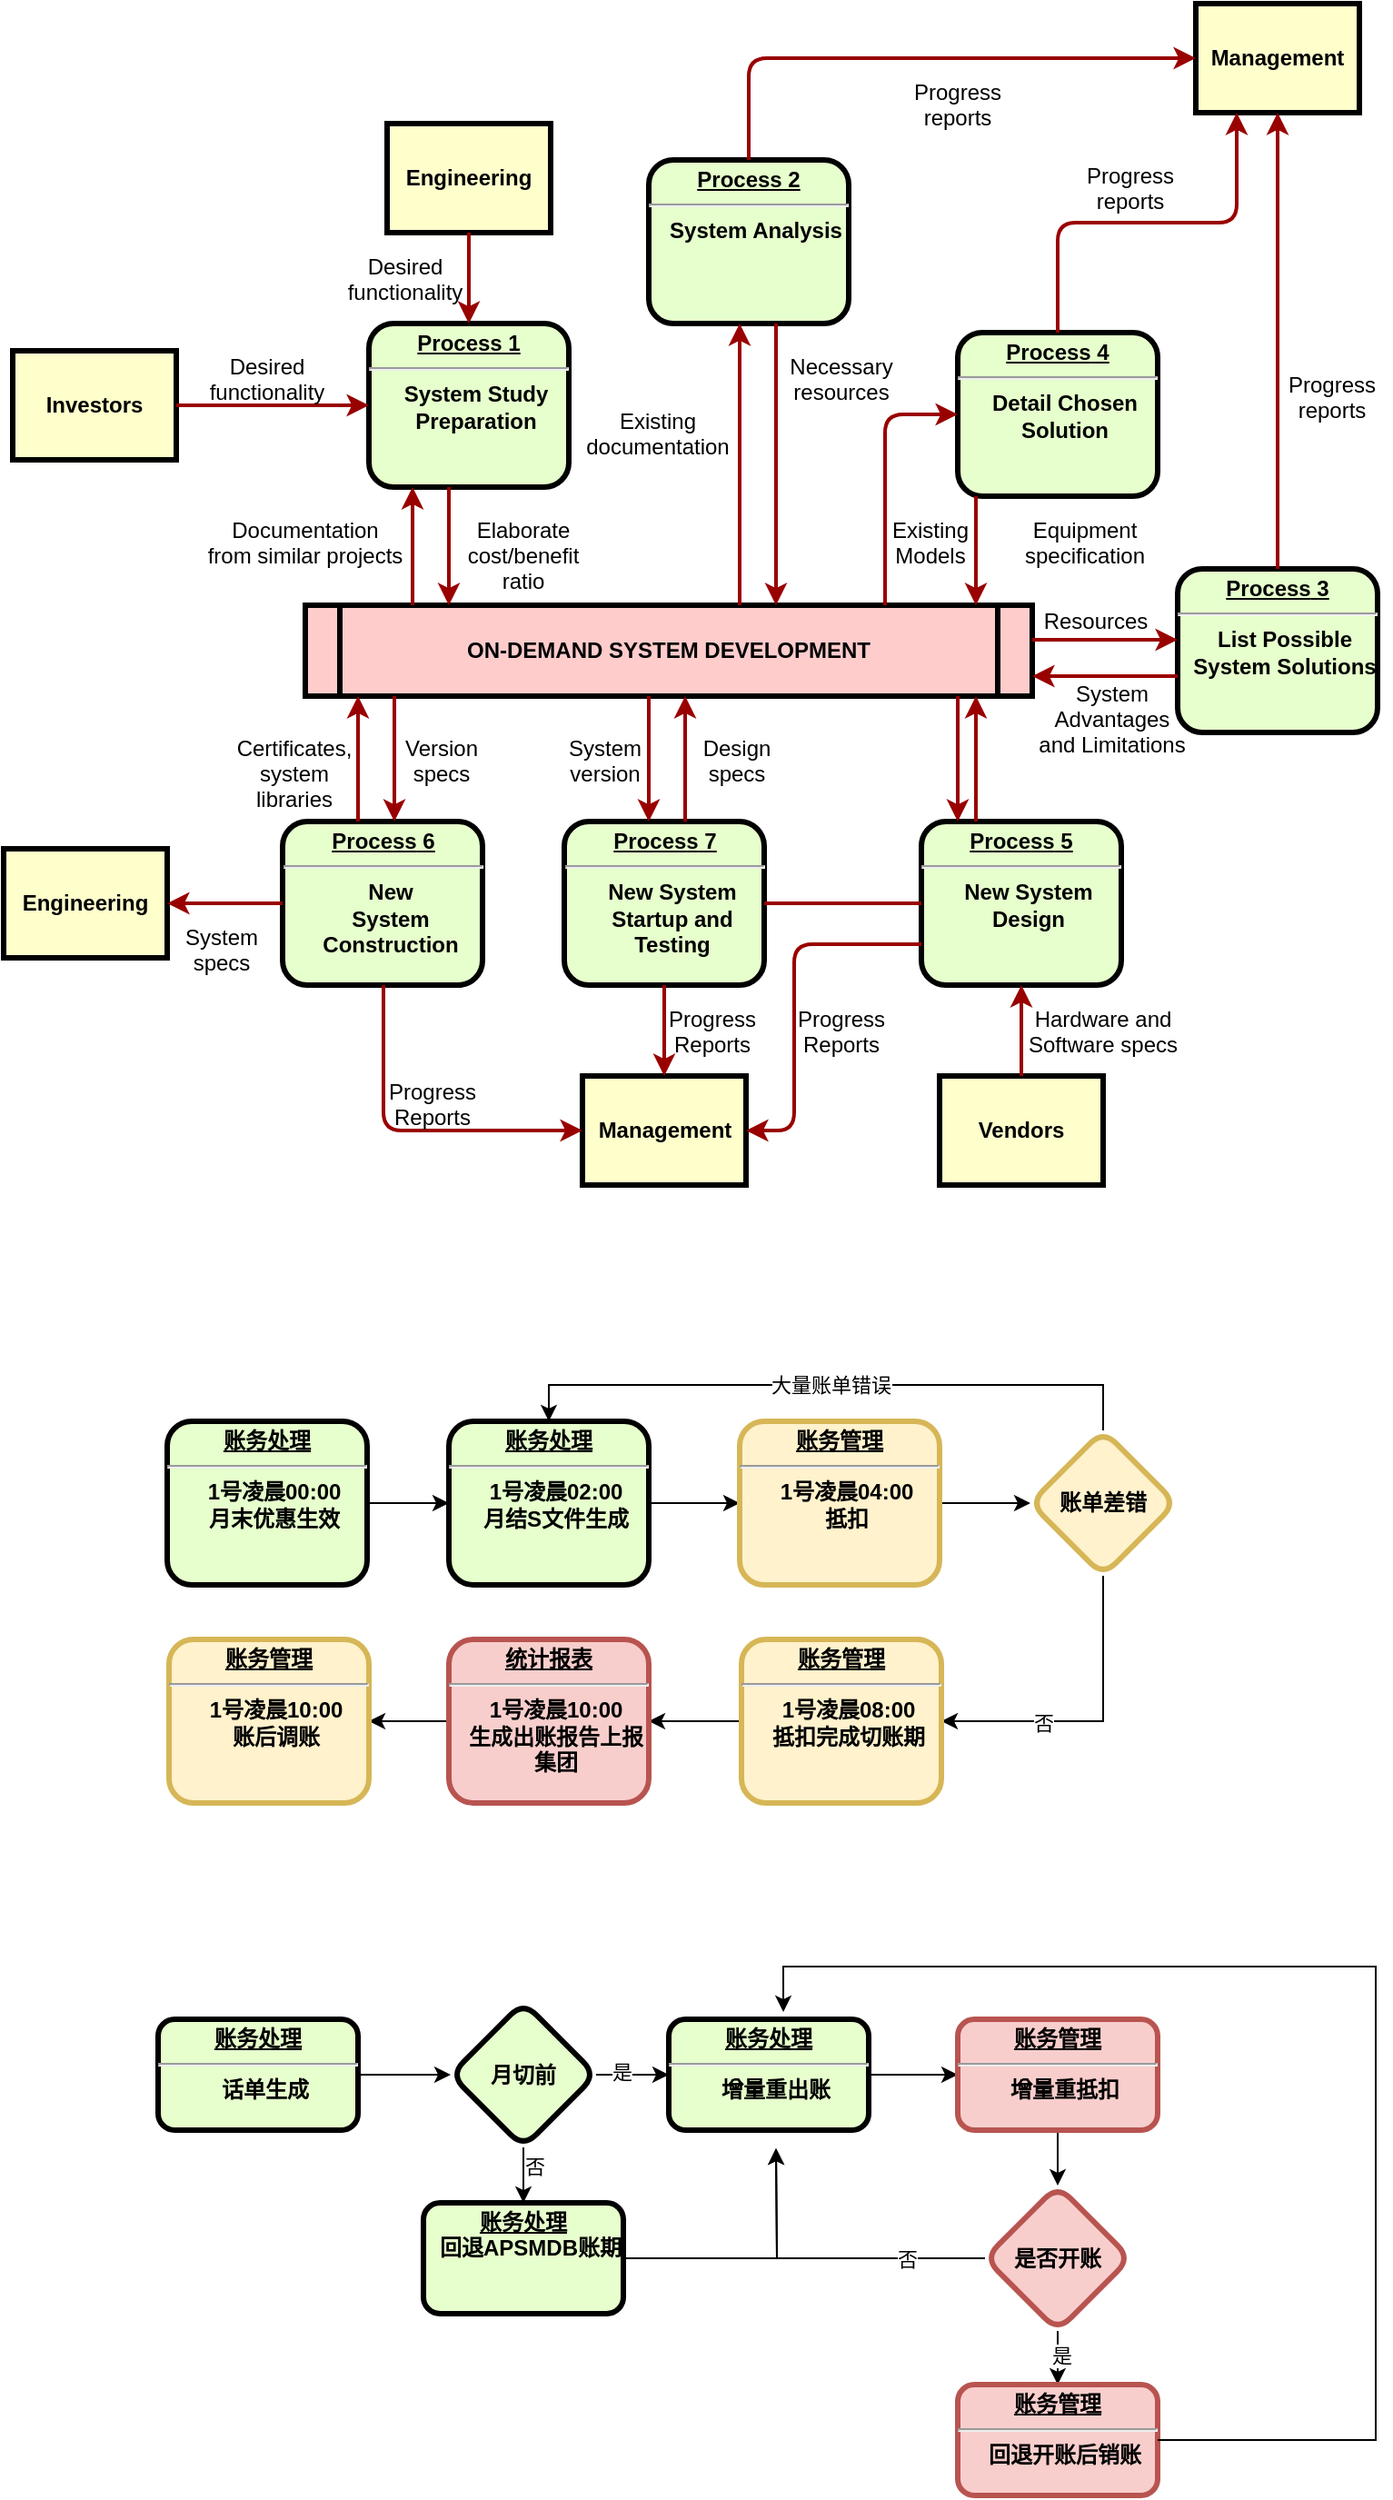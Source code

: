 <mxfile version="28.2.4">
  <diagram name="Page-1" id="c7558073-3199-34d8-9f00-42111426c3f3">
    <mxGraphModel dx="1018" dy="575" grid="1" gridSize="10" guides="1" tooltips="1" connect="1" arrows="1" fold="1" page="1" pageScale="1" pageWidth="826" pageHeight="1169" background="none" math="0" shadow="0">
      <root>
        <mxCell id="0" />
        <mxCell id="1" parent="0" />
        <mxCell id="2" value="&lt;p style=&quot;margin: 0px; margin-top: 4px; text-align: center; text-decoration: underline;&quot;&gt;&lt;strong&gt;Process 1&lt;br /&gt;&lt;/strong&gt;&lt;/p&gt;&lt;hr /&gt;&lt;p style=&quot;margin: 0px; margin-left: 8px;&quot;&gt;System Study&lt;/p&gt;&lt;p style=&quot;margin: 0px; margin-left: 8px;&quot;&gt;Preparation&lt;/p&gt;" style="verticalAlign=middle;align=center;overflow=fill;fontSize=12;fontFamily=Helvetica;html=1;rounded=1;fontStyle=1;strokeWidth=3;fillColor=#E6FFCC" parent="1" vertex="1">
          <mxGeometry x="236" y="236" width="110" height="90" as="geometry" />
        </mxCell>
        <mxCell id="3" value="Engineering" style="whiteSpace=wrap;align=center;verticalAlign=middle;fontStyle=1;strokeWidth=3;fillColor=#FFFFCC" parent="1" vertex="1">
          <mxGeometry x="246" y="126" width="90" height="60" as="geometry" />
        </mxCell>
        <mxCell id="4" value="Investors" style="whiteSpace=wrap;align=center;verticalAlign=middle;fontStyle=1;strokeWidth=3;fillColor=#FFFFCC" parent="1" vertex="1">
          <mxGeometry x="40" y="251" width="90" height="60" as="geometry" />
        </mxCell>
        <mxCell id="5" value="ON-DEMAND SYSTEM DEVELOPMENT" style="shape=process;whiteSpace=wrap;align=center;verticalAlign=middle;size=0.048;fontStyle=1;strokeWidth=3;fillColor=#FFCCCC" parent="1" vertex="1">
          <mxGeometry x="201.0" y="391" width="400" height="50" as="geometry" />
        </mxCell>
        <mxCell id="6" value="&lt;p style=&quot;margin: 0px; margin-top: 4px; text-align: center; text-decoration: underline;&quot;&gt;&lt;strong&gt;Process 2&lt;br /&gt;&lt;/strong&gt;&lt;/p&gt;&lt;hr /&gt;&lt;p style=&quot;margin: 0px; margin-left: 8px;&quot;&gt;System Analysis&lt;/p&gt;" style="verticalAlign=middle;align=center;overflow=fill;fontSize=12;fontFamily=Helvetica;html=1;rounded=1;fontStyle=1;strokeWidth=3;fillColor=#E6FFCC" parent="1" vertex="1">
          <mxGeometry x="390" y="146" width="110" height="90" as="geometry" />
        </mxCell>
        <mxCell id="7" value="&lt;p style=&quot;margin: 0px; margin-top: 4px; text-align: center; text-decoration: underline;&quot;&gt;&lt;strong&gt;&lt;strong&gt;Process&lt;/strong&gt; 3&lt;br /&gt;&lt;/strong&gt;&lt;/p&gt;&lt;hr /&gt;&lt;p style=&quot;margin: 0px; margin-left: 8px;&quot;&gt;List Possible&lt;/p&gt;&lt;p style=&quot;margin: 0px; margin-left: 8px;&quot;&gt;System Solutions&lt;/p&gt;" style="verticalAlign=middle;align=center;overflow=fill;fontSize=12;fontFamily=Helvetica;html=1;rounded=1;fontStyle=1;strokeWidth=3;fillColor=#E6FFCC" parent="1" vertex="1">
          <mxGeometry x="681" y="371" width="110" height="90" as="geometry" />
        </mxCell>
        <mxCell id="8" value="&lt;p style=&quot;margin: 0px; margin-top: 4px; text-align: center; text-decoration: underline;&quot;&gt;&lt;strong&gt;&lt;strong&gt;Process&lt;/strong&gt; 4&lt;br /&gt;&lt;/strong&gt;&lt;/p&gt;&lt;hr /&gt;&lt;p style=&quot;margin: 0px; margin-left: 8px;&quot;&gt;Detail Chosen&lt;/p&gt;&lt;p style=&quot;margin: 0px; margin-left: 8px;&quot;&gt;Solution&lt;/p&gt;" style="verticalAlign=middle;align=center;overflow=fill;fontSize=12;fontFamily=Helvetica;html=1;rounded=1;fontStyle=1;strokeWidth=3;fillColor=#E6FFCC" parent="1" vertex="1">
          <mxGeometry x="560" y="241" width="110" height="90" as="geometry" />
        </mxCell>
        <mxCell id="9" value="&lt;p style=&quot;margin: 0px; margin-top: 4px; text-align: center; text-decoration: underline;&quot;&gt;&lt;strong&gt;&lt;strong&gt;Process&lt;/strong&gt; 5&lt;br /&gt;&lt;/strong&gt;&lt;/p&gt;&lt;hr /&gt;&lt;p style=&quot;margin: 0px; margin-left: 8px;&quot;&gt;New System&lt;/p&gt;&lt;p style=&quot;margin: 0px; margin-left: 8px;&quot;&gt;Design&lt;/p&gt;" style="verticalAlign=middle;align=center;overflow=fill;fontSize=12;fontFamily=Helvetica;html=1;rounded=1;fontStyle=1;strokeWidth=3;fillColor=#E6FFCC" parent="1" vertex="1">
          <mxGeometry x="540" y="510" width="110" height="90" as="geometry" />
        </mxCell>
        <mxCell id="10" value="&lt;p style=&quot;margin: 0px; margin-top: 4px; text-align: center; text-decoration: underline;&quot;&gt;&lt;strong&gt;&lt;strong&gt;Process&lt;/strong&gt; 6&lt;br /&gt;&lt;/strong&gt;&lt;/p&gt;&lt;hr /&gt;&lt;p style=&quot;margin: 0px; margin-left: 8px;&quot;&gt;New&lt;/p&gt;&lt;p style=&quot;margin: 0px; margin-left: 8px;&quot;&gt;System&lt;/p&gt;&lt;p style=&quot;margin: 0px; margin-left: 8px;&quot;&gt;Construction&lt;/p&gt;" style="verticalAlign=middle;align=center;overflow=fill;fontSize=12;fontFamily=Helvetica;html=1;rounded=1;fontStyle=1;strokeWidth=3;fillColor=#E6FFCC" parent="1" vertex="1">
          <mxGeometry x="188.5" y="510" width="110" height="90" as="geometry" />
        </mxCell>
        <mxCell id="12" value="Management" style="whiteSpace=wrap;align=center;verticalAlign=middle;fontStyle=1;strokeWidth=3;fillColor=#FFFFCC" parent="1" vertex="1">
          <mxGeometry x="691" y="60.0" width="90" height="60" as="geometry" />
        </mxCell>
        <mxCell id="13" value="Management" style="whiteSpace=wrap;align=center;verticalAlign=middle;fontStyle=1;strokeWidth=3;fillColor=#FFFFCC" parent="1" vertex="1">
          <mxGeometry x="353.5" y="650" width="90" height="60" as="geometry" />
        </mxCell>
        <mxCell id="14" value="Engineering" style="whiteSpace=wrap;align=center;verticalAlign=middle;fontStyle=1;strokeWidth=3;fillColor=#FFFFCC" parent="1" vertex="1">
          <mxGeometry x="35.0" y="525.0" width="90" height="60" as="geometry" />
        </mxCell>
        <mxCell id="15" value="Vendors" style="whiteSpace=wrap;align=center;verticalAlign=middle;fontStyle=1;strokeWidth=3;fillColor=#FFFFCC" parent="1" vertex="1">
          <mxGeometry x="550.0" y="650" width="90" height="60" as="geometry" />
        </mxCell>
        <mxCell id="36" value="" style="edgeStyle=none;noEdgeStyle=1;strokeColor=#990000;strokeWidth=2" parent="1" source="3" target="2" edge="1">
          <mxGeometry width="100" height="100" relative="1" as="geometry">
            <mxPoint x="20" y="250" as="sourcePoint" />
            <mxPoint x="120" y="150" as="targetPoint" />
          </mxGeometry>
        </mxCell>
        <mxCell id="37" value="" style="edgeStyle=none;noEdgeStyle=1;strokeColor=#990000;strokeWidth=2" parent="1" source="4" target="2" edge="1">
          <mxGeometry width="100" height="100" relative="1" as="geometry">
            <mxPoint x="280" y="190" as="sourcePoint" />
            <mxPoint x="380" y="90" as="targetPoint" />
          </mxGeometry>
        </mxCell>
        <mxCell id="11" value="&lt;p style=&quot;margin: 0px; margin-top: 4px; text-align: center; text-decoration: underline;&quot;&gt;&lt;strong&gt;&lt;strong&gt;Process&lt;/strong&gt; 7&lt;br /&gt;&lt;/strong&gt;&lt;/p&gt;&lt;hr /&gt;&lt;p style=&quot;margin: 0px; margin-left: 8px;&quot;&gt;New System&lt;/p&gt;&lt;p style=&quot;margin: 0px; margin-left: 8px;&quot;&gt;Startup and&lt;/p&gt;&lt;p style=&quot;margin: 0px; margin-left: 8px;&quot;&gt;Testing&lt;/p&gt;" style="verticalAlign=middle;align=center;overflow=fill;fontSize=12;fontFamily=Helvetica;html=1;rounded=1;fontStyle=1;strokeWidth=3;fillColor=#E6FFCC" parent="1" vertex="1">
          <mxGeometry x="343.5" y="510" width="110" height="90" as="geometry" />
        </mxCell>
        <mxCell id="51" value="" style="endArrow=none;noEdgeStyle=1;strokeColor=#990000;strokeWidth=2" parent="1" source="9" target="11" edge="1">
          <mxGeometry relative="1" as="geometry">
            <mxPoint x="205.008" y="481" as="sourcePoint" />
            <mxPoint x="400.328" y="650" as="targetPoint" />
          </mxGeometry>
        </mxCell>
        <mxCell id="52" value="Desired &#xa;functionality" style="text;spacingTop=-5;align=center" parent="1" vertex="1">
          <mxGeometry x="165" y="251" width="30" height="20" as="geometry" />
        </mxCell>
        <mxCell id="53" value="Desired &#xa;functionality" style="text;spacingTop=-5;align=center" parent="1" vertex="1">
          <mxGeometry x="241" y="196" width="30" height="20" as="geometry" />
        </mxCell>
        <mxCell id="54" value="Documentation&#xa;from similar projects" style="text;spacingTop=-5;align=center" parent="1" vertex="1">
          <mxGeometry x="186" y="341" width="30" height="20" as="geometry" />
        </mxCell>
        <mxCell id="55" value="" style="edgeStyle=elbowEdgeStyle;elbow=horizontal;strokeColor=#990000;strokeWidth=2" parent="1" source="5" target="2" edge="1">
          <mxGeometry width="100" height="100" relative="1" as="geometry">
            <mxPoint x="50" y="530" as="sourcePoint" />
            <mxPoint x="150" y="430" as="targetPoint" />
            <Array as="points">
              <mxPoint x="260" y="370" />
            </Array>
          </mxGeometry>
        </mxCell>
        <mxCell id="56" value="" style="edgeStyle=elbowEdgeStyle;elbow=horizontal;strokeColor=#990000;strokeWidth=2" parent="1" source="2" target="5" edge="1">
          <mxGeometry width="100" height="100" relative="1" as="geometry">
            <mxPoint x="50" y="500" as="sourcePoint" />
            <mxPoint x="150" y="400" as="targetPoint" />
            <Array as="points">
              <mxPoint x="280" y="360" />
            </Array>
          </mxGeometry>
        </mxCell>
        <mxCell id="57" value="Elaborate&#xa;cost/benefit&#xa;ratio" style="text;spacingTop=-5;align=center" parent="1" vertex="1">
          <mxGeometry x="306" y="341" width="30" height="20" as="geometry" />
        </mxCell>
        <mxCell id="58" value="" style="edgeStyle=elbowEdgeStyle;elbow=horizontal;strokeColor=#990000;strokeWidth=2" parent="1" source="5" target="6" edge="1">
          <mxGeometry width="100" height="100" relative="1" as="geometry">
            <mxPoint x="380" y="370" as="sourcePoint" />
            <mxPoint x="480" y="270" as="targetPoint" />
            <Array as="points">
              <mxPoint x="440" y="310" />
            </Array>
          </mxGeometry>
        </mxCell>
        <mxCell id="59" value="" style="edgeStyle=elbowEdgeStyle;elbow=horizontal;strokeColor=#990000;strokeWidth=2" parent="1" source="6" target="5" edge="1">
          <mxGeometry width="100" height="100" relative="1" as="geometry">
            <mxPoint x="350" y="370" as="sourcePoint" />
            <mxPoint x="450" y="270" as="targetPoint" />
            <Array as="points">
              <mxPoint x="460" y="320" />
            </Array>
          </mxGeometry>
        </mxCell>
        <mxCell id="60" value="Existing&#xa;documentation" style="text;spacingTop=-5;align=center" parent="1" vertex="1">
          <mxGeometry x="380.0" y="281.0" width="30" height="20" as="geometry" />
        </mxCell>
        <mxCell id="61" value="Necessary&#xa;resources" style="text;spacingTop=-5;align=center" parent="1" vertex="1">
          <mxGeometry x="481.0" y="251.0" width="30" height="20" as="geometry" />
        </mxCell>
        <mxCell id="62" value="Progress&#xa;reports" style="text;spacingTop=-5;align=center" parent="1" vertex="1">
          <mxGeometry x="545.0" y="100.0" width="30" height="20" as="geometry" />
        </mxCell>
        <mxCell id="63" value="Progress&#xa;reports" style="text;spacingTop=-5;align=center" parent="1" vertex="1">
          <mxGeometry x="640" y="146.0" width="30" height="20" as="geometry" />
        </mxCell>
        <mxCell id="64" value="Progress&#xa;reports" style="text;spacingTop=-5;align=center" parent="1" vertex="1">
          <mxGeometry x="751.0" y="261.0" width="30" height="20" as="geometry" />
        </mxCell>
        <mxCell id="65" value="" style="edgeStyle=elbowEdgeStyle;elbow=horizontal;strokeColor=#990000;strokeWidth=2" parent="1" source="6" target="12" edge="1">
          <mxGeometry width="100" height="100" relative="1" as="geometry">
            <mxPoint x="260" y="180.0" as="sourcePoint" />
            <mxPoint x="360" y="80.0" as="targetPoint" />
            <Array as="points">
              <mxPoint x="445" y="140" />
            </Array>
          </mxGeometry>
        </mxCell>
        <mxCell id="66" value="" style="edgeStyle=elbowEdgeStyle;elbow=vertical;entryX=0.25;entryY=1;strokeColor=#990000;strokeWidth=2" parent="1" source="8" target="12" edge="1">
          <mxGeometry width="100" height="100" relative="1" as="geometry">
            <mxPoint x="530" y="250" as="sourcePoint" />
            <mxPoint x="630" y="150" as="targetPoint" />
          </mxGeometry>
        </mxCell>
        <mxCell id="67" value="" style="edgeStyle=elbowEdgeStyle;elbow=horizontal;strokeColor=#990000;strokeWidth=2" parent="1" source="7" target="12" edge="1">
          <mxGeometry width="100" height="100" relative="1" as="geometry">
            <mxPoint x="660.0" y="360" as="sourcePoint" />
            <mxPoint x="760.0" y="260" as="targetPoint" />
          </mxGeometry>
        </mxCell>
        <mxCell id="68" value="" style="edgeStyle=elbowEdgeStyle;elbow=horizontal;strokeColor=#990000;strokeWidth=2" parent="1" source="8" target="5" edge="1">
          <mxGeometry width="100" height="100" relative="1" as="geometry">
            <mxPoint x="570" y="380" as="sourcePoint" />
            <mxPoint x="510" y="250" as="targetPoint" />
            <Array as="points">
              <mxPoint x="570" y="360" />
            </Array>
          </mxGeometry>
        </mxCell>
        <mxCell id="69" value="" style="edgeStyle=segmentEdgeStyle;strokeColor=#990000;strokeWidth=2" parent="1" source="5" target="8" edge="1">
          <mxGeometry width="100" height="100" relative="1" as="geometry">
            <mxPoint x="340" y="360" as="sourcePoint" />
            <mxPoint x="440" y="260" as="targetPoint" />
            <Array as="points">
              <mxPoint x="520" y="286" />
            </Array>
          </mxGeometry>
        </mxCell>
        <mxCell id="70" value="Existing&#xa;Models" style="text;spacingTop=-5;align=center" parent="1" vertex="1">
          <mxGeometry x="530.0" y="341.0" width="30" height="20" as="geometry" />
        </mxCell>
        <mxCell id="71" value="Equipment&#xa;specification" style="text;spacingTop=-5;align=center" parent="1" vertex="1">
          <mxGeometry x="615" y="341" width="30" height="20" as="geometry" />
        </mxCell>
        <mxCell id="72" value="" style="edgeStyle=elbowEdgeStyle;elbow=vertical;strokeColor=#990000;strokeWidth=2" parent="1" source="5" target="7" edge="1">
          <mxGeometry width="100" height="100" relative="1" as="geometry">
            <mxPoint x="500" y="500" as="sourcePoint" />
            <mxPoint x="600" y="400" as="targetPoint" />
            <Array as="points">
              <mxPoint x="650" y="410" />
            </Array>
          </mxGeometry>
        </mxCell>
        <mxCell id="73" value="" style="edgeStyle=elbowEdgeStyle;elbow=vertical;strokeColor=#990000;strokeWidth=2" parent="1" source="7" target="5" edge="1">
          <mxGeometry width="100" height="100" relative="1" as="geometry">
            <mxPoint x="460" y="500" as="sourcePoint" />
            <mxPoint x="560" y="400" as="targetPoint" />
            <Array as="points">
              <mxPoint x="650" y="430" />
            </Array>
          </mxGeometry>
        </mxCell>
        <mxCell id="74" value="Resources" style="text;spacingTop=-5;align=center" parent="1" vertex="1">
          <mxGeometry x="621" y="391.0" width="30" height="20" as="geometry" />
        </mxCell>
        <mxCell id="75" value="System &#xa;Advantages &#xa;and Limitations" style="text;spacingTop=-5;align=center" parent="1" vertex="1">
          <mxGeometry x="630" y="431.0" width="30" height="20" as="geometry" />
        </mxCell>
        <mxCell id="76" value="" style="edgeStyle=elbowEdgeStyle;elbow=horizontal;strokeColor=#990000;strokeWidth=2" parent="1" source="9" target="5" edge="1">
          <mxGeometry width="100" height="100" relative="1" as="geometry">
            <mxPoint x="420" y="580" as="sourcePoint" />
            <mxPoint x="520" y="480" as="targetPoint" />
            <Array as="points">
              <mxPoint x="570" y="470" />
            </Array>
          </mxGeometry>
        </mxCell>
        <mxCell id="77" value="" style="edgeStyle=elbowEdgeStyle;elbow=horizontal;strokeColor=#990000;strokeWidth=2" parent="1" source="5" target="9" edge="1">
          <mxGeometry width="100" height="100" relative="1" as="geometry">
            <mxPoint x="400" y="590" as="sourcePoint" />
            <mxPoint x="500" y="490" as="targetPoint" />
            <Array as="points">
              <mxPoint x="560" y="480" />
            </Array>
          </mxGeometry>
        </mxCell>
        <mxCell id="78" value="" style="edgeStyle=elbowEdgeStyle;elbow=horizontal;strokeColor=#990000;strokeWidth=2" parent="1" source="15" target="9" edge="1">
          <mxGeometry width="100" height="100" relative="1" as="geometry">
            <mxPoint x="430" y="700" as="sourcePoint" />
            <mxPoint x="530" y="600" as="targetPoint" />
          </mxGeometry>
        </mxCell>
        <mxCell id="79" value="Hardware and&#xa;Software specs" style="text;spacingTop=-5;align=center" parent="1" vertex="1">
          <mxGeometry x="625" y="610" width="30" height="20" as="geometry" />
        </mxCell>
        <mxCell id="81" value="" style="edgeStyle=elbowEdgeStyle;elbow=horizontal;exitX=0;exitY=0.75;strokeColor=#990000;strokeWidth=2" parent="1" source="9" target="13" edge="1">
          <mxGeometry width="100" height="100" relative="1" as="geometry">
            <mxPoint x="420" y="730" as="sourcePoint" />
            <mxPoint x="520" y="630" as="targetPoint" />
            <Array as="points">
              <mxPoint x="470" y="630" />
            </Array>
          </mxGeometry>
        </mxCell>
        <mxCell id="82" value="Progress&#xa;Reports" style="text;spacingTop=-5;align=center" parent="1" vertex="1">
          <mxGeometry x="481.0" y="610.0" width="30" height="20" as="geometry" />
        </mxCell>
        <mxCell id="83" value="" style="edgeStyle=elbowEdgeStyle;elbow=horizontal;strokeColor=#990000;strokeWidth=2" parent="1" source="11" target="13" edge="1">
          <mxGeometry width="100" height="100" relative="1" as="geometry">
            <mxPoint x="200" y="660.0" as="sourcePoint" />
            <mxPoint x="230.0" y="650" as="targetPoint" />
          </mxGeometry>
        </mxCell>
        <mxCell id="84" value="Progress&#xa;Reports" style="text;spacingTop=-5;align=center" parent="1" vertex="1">
          <mxGeometry x="410.0" y="610.0" width="30" height="20" as="geometry" />
        </mxCell>
        <mxCell id="85" value="" style="edgeStyle=elbowEdgeStyle;elbow=horizontal;strokeColor=#990000;strokeWidth=2" parent="1" source="10" target="13" edge="1">
          <mxGeometry width="100" height="100" relative="1" as="geometry">
            <mxPoint x="130.0" y="740" as="sourcePoint" />
            <mxPoint x="230.0" y="640" as="targetPoint" />
            <Array as="points">
              <mxPoint x="244" y="630" />
            </Array>
          </mxGeometry>
        </mxCell>
        <mxCell id="86" value="Progress&#xa;Reports" style="text;spacingTop=-5;align=center" parent="1" vertex="1">
          <mxGeometry x="256.0" y="650.0" width="30" height="20" as="geometry" />
        </mxCell>
        <mxCell id="87" value="" style="edgeStyle=elbowEdgeStyle;elbow=vertical;strokeColor=#990000;strokeWidth=2" parent="1" source="10" target="14" edge="1">
          <mxGeometry width="100" height="100" relative="1" as="geometry">
            <mxPoint x="70" y="740" as="sourcePoint" />
            <mxPoint x="170" y="640" as="targetPoint" />
          </mxGeometry>
        </mxCell>
        <mxCell id="88" value="" style="edgeStyle=elbowEdgeStyle;elbow=horizontal;strokeColor=#990000;strokeWidth=2" parent="1" source="5" target="11" edge="1">
          <mxGeometry width="100" height="100" relative="1" as="geometry">
            <mxPoint x="50" y="500" as="sourcePoint" />
            <mxPoint x="150" y="400" as="targetPoint" />
            <Array as="points">
              <mxPoint x="390" y="470" />
            </Array>
          </mxGeometry>
        </mxCell>
        <mxCell id="89" value="" style="edgeStyle=elbowEdgeStyle;elbow=horizontal;strokeColor=#990000;strokeWidth=2" parent="1" source="11" target="5" edge="1">
          <mxGeometry width="100" height="100" relative="1" as="geometry">
            <mxPoint x="60.0" y="510" as="sourcePoint" />
            <mxPoint x="160.0" y="410" as="targetPoint" />
            <Array as="points">
              <mxPoint x="410" y="470" />
            </Array>
          </mxGeometry>
        </mxCell>
        <mxCell id="90" value="Version&#xa;specs" style="text;spacingTop=-5;align=center" parent="1" vertex="1">
          <mxGeometry x="261" y="461" width="30" height="20" as="geometry" />
        </mxCell>
        <mxCell id="91" value="Certificates,&#xa;system&#xa;libraries" style="text;spacingTop=-5;align=center" parent="1" vertex="1">
          <mxGeometry x="180" y="461.0" width="30" height="20" as="geometry" />
        </mxCell>
        <mxCell id="92" value="" style="edgeStyle=elbowEdgeStyle;elbow=horizontal;strokeColor=#990000;strokeWidth=2" parent="1" source="5" target="10" edge="1">
          <mxGeometry width="100" height="100" relative="1" as="geometry">
            <mxPoint x="30.0" y="500" as="sourcePoint" />
            <mxPoint x="130.0" y="400" as="targetPoint" />
            <Array as="points">
              <mxPoint x="250" y="470" />
            </Array>
          </mxGeometry>
        </mxCell>
        <mxCell id="93" value="" style="edgeStyle=elbowEdgeStyle;elbow=horizontal;strokeColor=#990000;strokeWidth=2" parent="1" source="10" target="5" edge="1">
          <mxGeometry width="100" height="100" relative="1" as="geometry">
            <mxPoint x="40" y="510" as="sourcePoint" />
            <mxPoint x="140" y="410" as="targetPoint" />
            <Array as="points">
              <mxPoint x="230" y="470" />
            </Array>
          </mxGeometry>
        </mxCell>
        <mxCell id="94" value="System&#xa;specs" style="text;spacingTop=-5;align=center" parent="1" vertex="1">
          <mxGeometry x="140.0" y="565.0" width="30" height="20" as="geometry" />
        </mxCell>
        <mxCell id="95" value="Design&#xa;specs" style="text;spacingTop=-5;align=center" parent="1" vertex="1">
          <mxGeometry x="423.5" y="461.0" width="30" height="20" as="geometry" />
        </mxCell>
        <mxCell id="96" value="System&#xa;version" style="text;spacingTop=-5;align=center" parent="1" vertex="1">
          <mxGeometry x="351.0" y="461" width="30" height="20" as="geometry" />
        </mxCell>
        <mxCell id="naPhqX4lcn532gLASmDo-99" value="" style="edgeStyle=orthogonalEdgeStyle;rounded=0;orthogonalLoop=1;jettySize=auto;html=1;" parent="1" source="naPhqX4lcn532gLASmDo-97" target="naPhqX4lcn532gLASmDo-98" edge="1">
          <mxGeometry relative="1" as="geometry" />
        </mxCell>
        <mxCell id="naPhqX4lcn532gLASmDo-97" value="&lt;p style=&quot;margin: 0px; margin-top: 4px; text-align: center; text-decoration: underline;&quot;&gt;账务处理&lt;/p&gt;&lt;hr&gt;&lt;p style=&quot;margin: 0px; margin-left: 8px;&quot;&gt;1号凌晨00:00&lt;/p&gt;&lt;p style=&quot;margin: 0px; margin-left: 8px;&quot;&gt;月末优惠生效&lt;/p&gt;" style="verticalAlign=middle;align=center;overflow=fill;fontSize=12;fontFamily=Helvetica;html=1;rounded=1;fontStyle=1;strokeWidth=3;fillColor=#E6FFCC" parent="1" vertex="1">
          <mxGeometry x="125" y="840" width="110" height="90" as="geometry" />
        </mxCell>
        <mxCell id="naPhqX4lcn532gLASmDo-101" value="" style="edgeStyle=orthogonalEdgeStyle;rounded=0;orthogonalLoop=1;jettySize=auto;html=1;" parent="1" source="naPhqX4lcn532gLASmDo-98" target="naPhqX4lcn532gLASmDo-100" edge="1">
          <mxGeometry relative="1" as="geometry" />
        </mxCell>
        <mxCell id="naPhqX4lcn532gLASmDo-98" value="&lt;p style=&quot;margin: 0px; margin-top: 4px; text-align: center; text-decoration: underline;&quot;&gt;账务处理&lt;/p&gt;&lt;hr&gt;&lt;p style=&quot;margin: 0px; margin-left: 8px;&quot;&gt;1号凌晨02:00&lt;/p&gt;&lt;p style=&quot;margin: 0px; margin-left: 8px;&quot;&gt;月结S文件生成&lt;/p&gt;" style="verticalAlign=middle;align=center;overflow=fill;fontSize=12;fontFamily=Helvetica;html=1;rounded=1;fontStyle=1;strokeWidth=3;fillColor=#E6FFCC" parent="1" vertex="1">
          <mxGeometry x="280" y="840" width="110" height="90" as="geometry" />
        </mxCell>
        <mxCell id="naPhqX4lcn532gLASmDo-103" value="" style="edgeStyle=orthogonalEdgeStyle;rounded=0;orthogonalLoop=1;jettySize=auto;html=1;" parent="1" source="naPhqX4lcn532gLASmDo-100" target="naPhqX4lcn532gLASmDo-102" edge="1">
          <mxGeometry relative="1" as="geometry" />
        </mxCell>
        <mxCell id="naPhqX4lcn532gLASmDo-100" value="&lt;p style=&quot;margin: 0px; margin-top: 4px; text-align: center; text-decoration: underline;&quot;&gt;账务管理&lt;/p&gt;&lt;hr&gt;&lt;p style=&quot;margin: 0px; margin-left: 8px;&quot;&gt;1号凌晨04:00&lt;br&gt;抵扣&lt;/p&gt;" style="verticalAlign=middle;align=center;overflow=fill;fontSize=12;fontFamily=Helvetica;html=1;rounded=1;fontStyle=1;strokeWidth=3;fillColor=#fff2cc;strokeColor=#d6b656;" parent="1" vertex="1">
          <mxGeometry x="440" y="840" width="110" height="90" as="geometry" />
        </mxCell>
        <mxCell id="naPhqX4lcn532gLASmDo-104" value="大量账单错误" style="edgeStyle=orthogonalEdgeStyle;rounded=0;orthogonalLoop=1;jettySize=auto;html=1;entryX=0.5;entryY=0;entryDx=0;entryDy=0;" parent="1" source="naPhqX4lcn532gLASmDo-102" target="naPhqX4lcn532gLASmDo-98" edge="1">
          <mxGeometry relative="1" as="geometry">
            <Array as="points">
              <mxPoint x="640" y="820" />
              <mxPoint x="335" y="820" />
            </Array>
          </mxGeometry>
        </mxCell>
        <mxCell id="naPhqX4lcn532gLASmDo-112" value="" style="edgeStyle=orthogonalEdgeStyle;rounded=0;orthogonalLoop=1;jettySize=auto;html=1;entryX=1;entryY=0.5;entryDx=0;entryDy=0;" parent="1" source="naPhqX4lcn532gLASmDo-102" target="C0YNWuqr55Dmkwj0q5RQ-97" edge="1">
          <mxGeometry relative="1" as="geometry">
            <mxPoint x="640" y="950" as="targetPoint" />
            <Array as="points">
              <mxPoint x="640" y="1005" />
            </Array>
          </mxGeometry>
        </mxCell>
        <mxCell id="naPhqX4lcn532gLASmDo-113" value="否" style="edgeLabel;html=1;align=center;verticalAlign=middle;resizable=0;points=[];" parent="naPhqX4lcn532gLASmDo-112" vertex="1" connectable="0">
          <mxGeometry x="0.345" y="1" relative="1" as="geometry">
            <mxPoint as="offset" />
          </mxGeometry>
        </mxCell>
        <mxCell id="naPhqX4lcn532gLASmDo-102" value="账单差错" style="rhombus;whiteSpace=wrap;html=1;fillColor=#fff2cc;strokeColor=#d6b656;rounded=1;fontStyle=1;strokeWidth=3;" parent="1" vertex="1">
          <mxGeometry x="600" y="845" width="80" height="80" as="geometry" />
        </mxCell>
        <mxCell id="C0YNWuqr55Dmkwj0q5RQ-99" value="" style="edgeStyle=orthogonalEdgeStyle;rounded=0;orthogonalLoop=1;jettySize=auto;html=1;" parent="1" source="C0YNWuqr55Dmkwj0q5RQ-97" target="C0YNWuqr55Dmkwj0q5RQ-98" edge="1">
          <mxGeometry relative="1" as="geometry" />
        </mxCell>
        <mxCell id="C0YNWuqr55Dmkwj0q5RQ-97" value="&lt;p style=&quot;margin: 0px; margin-top: 4px; text-align: center; text-decoration: underline;&quot;&gt;账务管理&lt;/p&gt;&lt;hr&gt;&lt;p style=&quot;margin: 0px; margin-left: 8px;&quot;&gt;1号凌晨08:00&lt;br&gt;抵扣完成切账期&lt;/p&gt;" style="verticalAlign=middle;align=center;overflow=fill;fontSize=12;fontFamily=Helvetica;html=1;rounded=1;fontStyle=1;strokeWidth=3;fillColor=#fff2cc;strokeColor=#d6b656;" parent="1" vertex="1">
          <mxGeometry x="441" y="960" width="110" height="90" as="geometry" />
        </mxCell>
        <mxCell id="C0YNWuqr55Dmkwj0q5RQ-103" value="" style="edgeStyle=orthogonalEdgeStyle;rounded=0;orthogonalLoop=1;jettySize=auto;html=1;" parent="1" source="C0YNWuqr55Dmkwj0q5RQ-98" target="C0YNWuqr55Dmkwj0q5RQ-102" edge="1">
          <mxGeometry relative="1" as="geometry" />
        </mxCell>
        <mxCell id="C0YNWuqr55Dmkwj0q5RQ-98" value="&lt;p style=&quot;margin: 0px; margin-top: 4px; text-align: center; text-decoration: underline;&quot;&gt;统计报表&lt;/p&gt;&lt;hr&gt;&lt;p style=&quot;margin: 0px; margin-left: 8px;&quot;&gt;1号凌晨10:00&lt;br&gt;生成出账报告上报&lt;/p&gt;&lt;p style=&quot;margin: 0px; margin-left: 8px;&quot;&gt;集团&lt;/p&gt;" style="verticalAlign=middle;align=center;overflow=fill;fontSize=12;fontFamily=Helvetica;html=1;rounded=1;fontStyle=1;strokeWidth=3;fillColor=#f8cecc;strokeColor=#b85450;" parent="1" vertex="1">
          <mxGeometry x="280" y="960" width="110" height="90" as="geometry" />
        </mxCell>
        <mxCell id="C0YNWuqr55Dmkwj0q5RQ-102" value="&lt;p style=&quot;margin: 0px; margin-top: 4px; text-align: center; text-decoration: underline;&quot;&gt;账务管理&lt;/p&gt;&lt;hr&gt;&lt;p style=&quot;margin: 0px; margin-left: 8px;&quot;&gt;1号凌晨10:00&lt;br&gt;账后调账&lt;/p&gt;" style="verticalAlign=middle;align=center;overflow=fill;fontSize=12;fontFamily=Helvetica;html=1;rounded=1;fontStyle=1;strokeWidth=3;fillColor=#fff2cc;strokeColor=#d6b656;" parent="1" vertex="1">
          <mxGeometry x="126" y="960" width="110" height="90" as="geometry" />
        </mxCell>
        <mxCell id="M1FsGrRcmyl3zhSbRcNV-98" value="" style="edgeStyle=orthogonalEdgeStyle;rounded=0;orthogonalLoop=1;jettySize=auto;html=1;" edge="1" parent="1" source="M1FsGrRcmyl3zhSbRcNV-96" target="M1FsGrRcmyl3zhSbRcNV-97">
          <mxGeometry relative="1" as="geometry" />
        </mxCell>
        <mxCell id="M1FsGrRcmyl3zhSbRcNV-96" value="&lt;p style=&quot;margin: 0px; margin-top: 4px; text-align: center; text-decoration: underline;&quot;&gt;账务处理&lt;/p&gt;&lt;hr&gt;&lt;p style=&quot;margin: 0px; margin-left: 8px;&quot;&gt;话单生成&lt;/p&gt;" style="verticalAlign=middle;align=center;overflow=fill;fontSize=12;fontFamily=Helvetica;html=1;rounded=1;fontStyle=1;strokeWidth=3;fillColor=#E6FFCC" vertex="1" parent="1">
          <mxGeometry x="120" y="1169" width="110" height="61" as="geometry" />
        </mxCell>
        <mxCell id="M1FsGrRcmyl3zhSbRcNV-100" value="" style="edgeStyle=orthogonalEdgeStyle;rounded=0;orthogonalLoop=1;jettySize=auto;html=1;" edge="1" parent="1" source="M1FsGrRcmyl3zhSbRcNV-97" target="M1FsGrRcmyl3zhSbRcNV-99">
          <mxGeometry relative="1" as="geometry" />
        </mxCell>
        <mxCell id="M1FsGrRcmyl3zhSbRcNV-101" value="是" style="edgeLabel;html=1;align=center;verticalAlign=middle;resizable=0;points=[];" vertex="1" connectable="0" parent="M1FsGrRcmyl3zhSbRcNV-100">
          <mxGeometry x="-0.3" y="3" relative="1" as="geometry">
            <mxPoint y="1" as="offset" />
          </mxGeometry>
        </mxCell>
        <mxCell id="M1FsGrRcmyl3zhSbRcNV-103" value="" style="edgeStyle=orthogonalEdgeStyle;rounded=0;orthogonalLoop=1;jettySize=auto;html=1;" edge="1" parent="1" source="M1FsGrRcmyl3zhSbRcNV-97" target="M1FsGrRcmyl3zhSbRcNV-102">
          <mxGeometry relative="1" as="geometry" />
        </mxCell>
        <mxCell id="M1FsGrRcmyl3zhSbRcNV-104" value="否" style="edgeLabel;html=1;align=center;verticalAlign=middle;resizable=0;points=[];" vertex="1" connectable="0" parent="M1FsGrRcmyl3zhSbRcNV-103">
          <mxGeometry x="0.192" y="2" relative="1" as="geometry">
            <mxPoint x="4" as="offset" />
          </mxGeometry>
        </mxCell>
        <mxCell id="M1FsGrRcmyl3zhSbRcNV-97" value="月切前" style="rhombus;whiteSpace=wrap;html=1;fillColor=#E6FFCC;rounded=1;fontStyle=1;strokeWidth=3;" vertex="1" parent="1">
          <mxGeometry x="281" y="1159.5" width="80" height="80" as="geometry" />
        </mxCell>
        <mxCell id="M1FsGrRcmyl3zhSbRcNV-108" value="" style="edgeStyle=orthogonalEdgeStyle;rounded=0;orthogonalLoop=1;jettySize=auto;html=1;" edge="1" parent="1" source="M1FsGrRcmyl3zhSbRcNV-99" target="M1FsGrRcmyl3zhSbRcNV-107">
          <mxGeometry relative="1" as="geometry" />
        </mxCell>
        <mxCell id="M1FsGrRcmyl3zhSbRcNV-99" value="&lt;p style=&quot;margin: 0px; margin-top: 4px; text-align: center; text-decoration: underline;&quot;&gt;账务处理&lt;/p&gt;&lt;hr&gt;&lt;p style=&quot;margin: 0px; margin-left: 8px;&quot;&gt;增量重出账&lt;/p&gt;" style="verticalAlign=middle;align=center;overflow=fill;fontSize=12;fontFamily=Helvetica;html=1;rounded=1;fontStyle=1;strokeWidth=3;fillColor=#E6FFCC" vertex="1" parent="1">
          <mxGeometry x="401" y="1169" width="110" height="61" as="geometry" />
        </mxCell>
        <mxCell id="M1FsGrRcmyl3zhSbRcNV-105" style="edgeStyle=orthogonalEdgeStyle;rounded=0;orthogonalLoop=1;jettySize=auto;html=1;" edge="1" parent="1" source="M1FsGrRcmyl3zhSbRcNV-102">
          <mxGeometry relative="1" as="geometry">
            <mxPoint x="460" y="1240" as="targetPoint" />
          </mxGeometry>
        </mxCell>
        <mxCell id="M1FsGrRcmyl3zhSbRcNV-102" value="&lt;p style=&quot;margin: 0px; margin-top: 4px; text-align: center; text-decoration: underline;&quot;&gt;账务处理&lt;/p&gt;&lt;p style=&quot;margin: 0px; margin-left: 8px;&quot;&gt;回退APSMDB账期&lt;/p&gt;" style="verticalAlign=middle;align=center;overflow=fill;fontSize=12;fontFamily=Helvetica;html=1;rounded=1;fontStyle=1;strokeWidth=3;fillColor=#E6FFCC" vertex="1" parent="1">
          <mxGeometry x="266" y="1270" width="110" height="61" as="geometry" />
        </mxCell>
        <mxCell id="M1FsGrRcmyl3zhSbRcNV-111" value="" style="edgeStyle=orthogonalEdgeStyle;rounded=0;orthogonalLoop=1;jettySize=auto;html=1;" edge="1" parent="1" source="M1FsGrRcmyl3zhSbRcNV-107" target="M1FsGrRcmyl3zhSbRcNV-109">
          <mxGeometry relative="1" as="geometry" />
        </mxCell>
        <mxCell id="M1FsGrRcmyl3zhSbRcNV-107" value="&lt;p style=&quot;margin: 0px; margin-top: 4px; text-align: center; text-decoration: underline;&quot;&gt;账务管理&lt;/p&gt;&lt;hr&gt;&lt;p style=&quot;margin: 0px; margin-left: 8px;&quot;&gt;增量重抵扣&lt;/p&gt;" style="verticalAlign=middle;align=center;overflow=fill;fontSize=12;fontFamily=Helvetica;html=1;rounded=1;fontStyle=1;strokeWidth=3;fillColor=#f8cecc;strokeColor=#b85450;" vertex="1" parent="1">
          <mxGeometry x="560" y="1169" width="110" height="61" as="geometry" />
        </mxCell>
        <mxCell id="M1FsGrRcmyl3zhSbRcNV-112" style="edgeStyle=orthogonalEdgeStyle;rounded=0;orthogonalLoop=1;jettySize=auto;html=1;" edge="1" parent="1" source="M1FsGrRcmyl3zhSbRcNV-109">
          <mxGeometry relative="1" as="geometry">
            <mxPoint x="460" y="1240" as="targetPoint" />
          </mxGeometry>
        </mxCell>
        <mxCell id="M1FsGrRcmyl3zhSbRcNV-113" value="否" style="edgeLabel;html=1;align=center;verticalAlign=middle;resizable=0;points=[];" vertex="1" connectable="0" parent="M1FsGrRcmyl3zhSbRcNV-112">
          <mxGeometry x="-0.51" relative="1" as="geometry">
            <mxPoint as="offset" />
          </mxGeometry>
        </mxCell>
        <mxCell id="M1FsGrRcmyl3zhSbRcNV-115" value="" style="edgeStyle=orthogonalEdgeStyle;rounded=0;orthogonalLoop=1;jettySize=auto;html=1;" edge="1" parent="1" source="M1FsGrRcmyl3zhSbRcNV-109" target="M1FsGrRcmyl3zhSbRcNV-114">
          <mxGeometry relative="1" as="geometry" />
        </mxCell>
        <mxCell id="M1FsGrRcmyl3zhSbRcNV-116" value="是" style="edgeLabel;html=1;align=center;verticalAlign=middle;resizable=0;points=[];" vertex="1" connectable="0" parent="M1FsGrRcmyl3zhSbRcNV-115">
          <mxGeometry x="0.327" y="2" relative="1" as="geometry">
            <mxPoint y="1" as="offset" />
          </mxGeometry>
        </mxCell>
        <mxCell id="M1FsGrRcmyl3zhSbRcNV-109" value="是否开账" style="rhombus;whiteSpace=wrap;html=1;fillColor=#f8cecc;rounded=1;fontStyle=1;strokeWidth=3;strokeColor=#b85450;" vertex="1" parent="1">
          <mxGeometry x="575" y="1260.5" width="80" height="80" as="geometry" />
        </mxCell>
        <mxCell id="M1FsGrRcmyl3zhSbRcNV-114" value="&lt;p style=&quot;margin: 0px; margin-top: 4px; text-align: center; text-decoration: underline;&quot;&gt;账务管理&lt;/p&gt;&lt;hr&gt;&lt;p style=&quot;margin: 0px; margin-left: 8px;&quot;&gt;回退开账后销账&lt;/p&gt;" style="verticalAlign=middle;align=center;overflow=fill;fontSize=12;fontFamily=Helvetica;html=1;rounded=1;fontStyle=1;strokeWidth=3;fillColor=#f8cecc;strokeColor=#b85450;" vertex="1" parent="1">
          <mxGeometry x="560" y="1370" width="110" height="61" as="geometry" />
        </mxCell>
        <mxCell id="M1FsGrRcmyl3zhSbRcNV-117" style="edgeStyle=orthogonalEdgeStyle;rounded=0;orthogonalLoop=1;jettySize=auto;html=1;entryX=0.573;entryY=-0.066;entryDx=0;entryDy=0;entryPerimeter=0;" edge="1" parent="1" source="M1FsGrRcmyl3zhSbRcNV-114" target="M1FsGrRcmyl3zhSbRcNV-99">
          <mxGeometry relative="1" as="geometry">
            <Array as="points">
              <mxPoint x="790" y="1401" />
              <mxPoint x="790" y="1140" />
              <mxPoint x="464" y="1140" />
            </Array>
          </mxGeometry>
        </mxCell>
      </root>
    </mxGraphModel>
  </diagram>
</mxfile>
